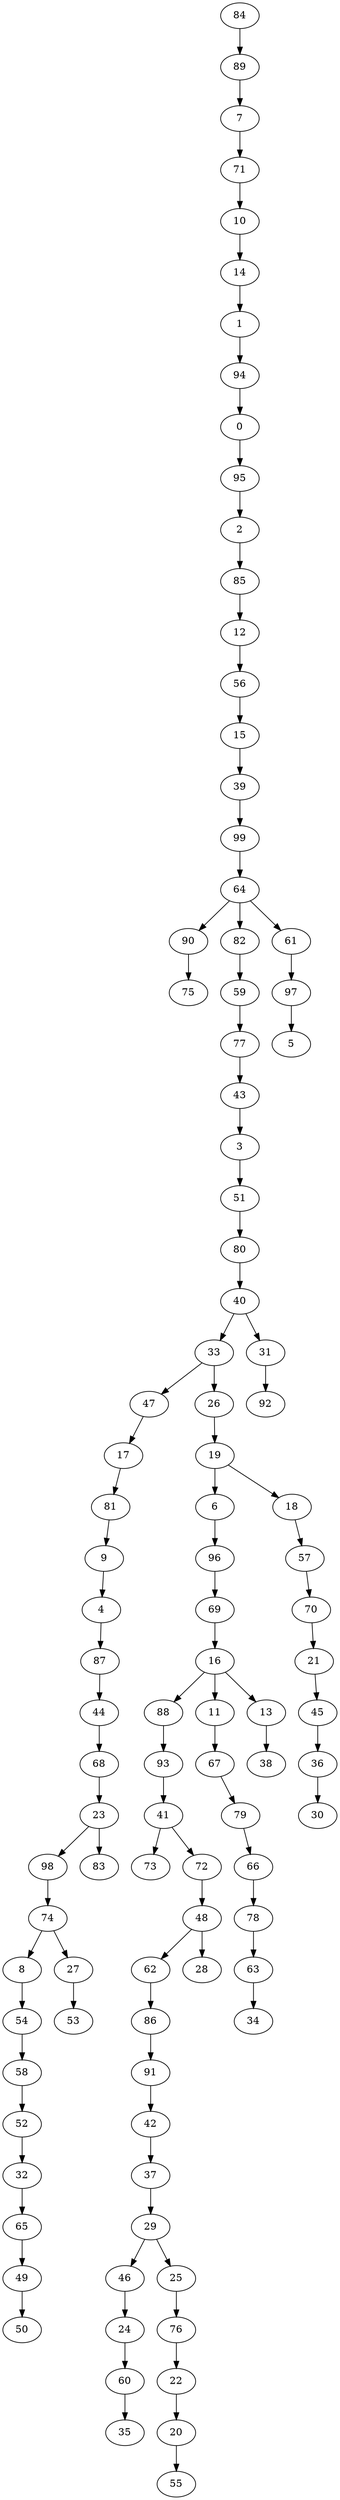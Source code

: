 digraph my_graph {
84 [label=84]
89 [label=89]
7 [label=7]
71 [label=71]
10 [label=10]
14 [label=14]
1 [label=1]
94 [label=94]
0 [label=0]
95 [label=95]
2 [label=2]
85 [label=85]
12 [label=12]
56 [label=56]
15 [label=15]
39 [label=39]
99 [label=99]
64 [label=64]
90 [label=90]
75 [label=75]
82 [label=82]
59 [label=59]
77 [label=77]
43 [label=43]
3 [label=3]
51 [label=51]
80 [label=80]
40 [label=40]
33 [label=33]
47 [label=47]
17 [label=17]
81 [label=81]
9 [label=9]
61 [label=61]
97 [label=97]
5 [label=5]
26 [label=26]
19 [label=19]
6 [label=6]
96 [label=96]
69 [label=69]
16 [label=16]
88 [label=88]
93 [label=93]
41 [label=41]
73 [label=73]
72 [label=72]
48 [label=48]
62 [label=62]
86 [label=86]
91 [label=91]
42 [label=42]
37 [label=37]
29 [label=29]
46 [label=46]
24 [label=24]
60 [label=60]
35 [label=35]
25 [label=25]
76 [label=76]
22 [label=22]
20 [label=20]
55 [label=55]
28 [label=28]
11 [label=11]
67 [label=67]
79 [label=79]
66 [label=66]
78 [label=78]
63 [label=63]
34 [label=34]
18 [label=18]
57 [label=57]
70 [label=70]
21 [label=21]
45 [label=45]
36 [label=36]
30 [label=30]
31 [label=31]
92 [label=92]
4 [label=4]
87 [label=87]
44 [label=44]
68 [label=68]
23 [label=23]
98 [label=98]
74 [label=74]
8 [label=8]
54 [label=54]
58 [label=58]
52 [label=52]
32 [label=32]
65 [label=65]
49 [label=49]
50 [label=50]
27 [label=27]
53 [label=53]
83 [label=83]
13 [label=13]
38 [label=38]
84->89
89->7
7->71
71->10
10->14
14->1
1->94
94->0
0->95
95->2
2->85
85->12
12->56
56->15
15->39
39->99
99->64
64->90
90->75
64->82
82->59
59->77
77->43
43->3
3->51
51->80
80->40
40->33
33->47
47->17
17->81
81->9
64->61
61->97
97->5
33->26
26->19
19->6
6->96
96->69
69->16
16->88
88->93
93->41
41->73
41->72
72->48
48->62
62->86
86->91
91->42
42->37
37->29
29->46
46->24
24->60
60->35
29->25
25->76
76->22
22->20
20->55
48->28
16->11
11->67
67->79
79->66
66->78
78->63
63->34
19->18
18->57
57->70
70->21
21->45
45->36
36->30
40->31
31->92
9->4
4->87
87->44
44->68
68->23
23->98
98->74
74->8
8->54
54->58
58->52
52->32
32->65
65->49
49->50
74->27
27->53
23->83
16->13
13->38
}